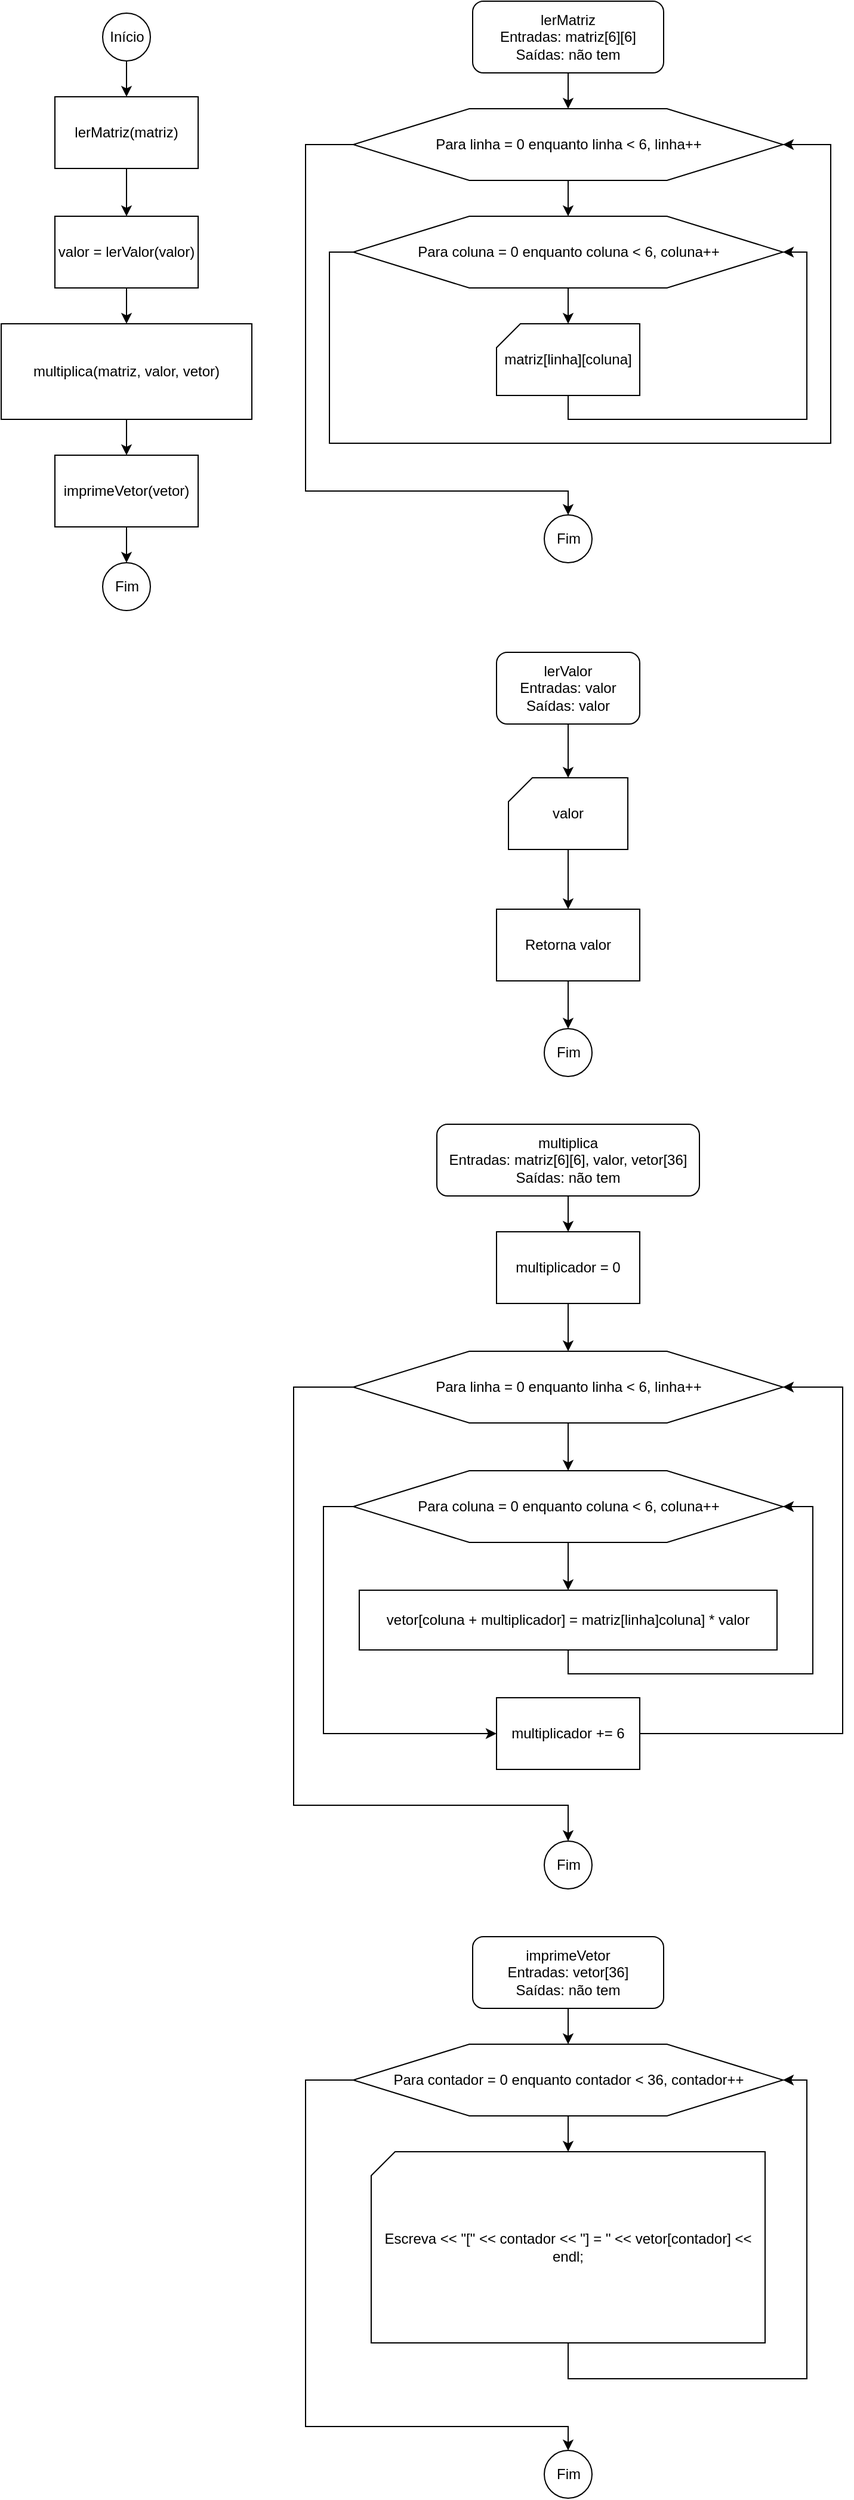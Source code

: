 <mxfile version="18.1.3" type="device"><diagram id="voo5FPVXTgfVP6Dc88ex" name="Página-1"><mxGraphModel dx="1533" dy="719" grid="1" gridSize="10" guides="1" tooltips="1" connect="1" arrows="1" fold="1" page="1" pageScale="1" pageWidth="827" pageHeight="1169" math="0" shadow="0"><root><mxCell id="0"/><mxCell id="1" parent="0"/><mxCell id="nMNEo0Iequ8J2Bggn4nm-6" value="" style="edgeStyle=orthogonalEdgeStyle;rounded=0;orthogonalLoop=1;jettySize=auto;html=1;" edge="1" parent="1" source="GFItXE_Qg5DVVTr2wx4j-1" target="nMNEo0Iequ8J2Bggn4nm-1"><mxGeometry relative="1" as="geometry"/></mxCell><mxCell id="GFItXE_Qg5DVVTr2wx4j-1" value="Início" style="verticalLabelPosition=middle;verticalAlign=middle;html=1;shape=mxgraph.flowchart.on-page_reference;labelPosition=center;align=center;" parent="1" vertex="1"><mxGeometry x="60" y="20" width="40" height="40" as="geometry"/></mxCell><mxCell id="nMNEo0Iequ8J2Bggn4nm-7" value="" style="edgeStyle=orthogonalEdgeStyle;rounded=0;orthogonalLoop=1;jettySize=auto;html=1;" edge="1" parent="1" source="nMNEo0Iequ8J2Bggn4nm-1" target="nMNEo0Iequ8J2Bggn4nm-2"><mxGeometry relative="1" as="geometry"/></mxCell><mxCell id="nMNEo0Iequ8J2Bggn4nm-1" value="lerMatriz(matriz)" style="rounded=0;whiteSpace=wrap;html=1;" vertex="1" parent="1"><mxGeometry x="20" y="90" width="120" height="60" as="geometry"/></mxCell><mxCell id="nMNEo0Iequ8J2Bggn4nm-8" value="" style="edgeStyle=orthogonalEdgeStyle;rounded=0;orthogonalLoop=1;jettySize=auto;html=1;" edge="1" parent="1" source="nMNEo0Iequ8J2Bggn4nm-2" target="nMNEo0Iequ8J2Bggn4nm-3"><mxGeometry relative="1" as="geometry"/></mxCell><mxCell id="nMNEo0Iequ8J2Bggn4nm-2" value="valor = lerValor(valor)" style="rounded=0;whiteSpace=wrap;html=1;" vertex="1" parent="1"><mxGeometry x="20" y="190" width="120" height="60" as="geometry"/></mxCell><mxCell id="nMNEo0Iequ8J2Bggn4nm-9" value="" style="edgeStyle=orthogonalEdgeStyle;rounded=0;orthogonalLoop=1;jettySize=auto;html=1;" edge="1" parent="1" source="nMNEo0Iequ8J2Bggn4nm-3" target="nMNEo0Iequ8J2Bggn4nm-4"><mxGeometry relative="1" as="geometry"/></mxCell><mxCell id="nMNEo0Iequ8J2Bggn4nm-3" value="multiplica(matriz, valor, vetor)" style="rounded=0;whiteSpace=wrap;html=1;" vertex="1" parent="1"><mxGeometry x="-25" y="280" width="210" height="80" as="geometry"/></mxCell><mxCell id="nMNEo0Iequ8J2Bggn4nm-10" value="" style="edgeStyle=orthogonalEdgeStyle;rounded=0;orthogonalLoop=1;jettySize=auto;html=1;" edge="1" parent="1" source="nMNEo0Iequ8J2Bggn4nm-4" target="nMNEo0Iequ8J2Bggn4nm-5"><mxGeometry relative="1" as="geometry"/></mxCell><mxCell id="nMNEo0Iequ8J2Bggn4nm-4" value="imprimeVetor(vetor)" style="rounded=0;whiteSpace=wrap;html=1;" vertex="1" parent="1"><mxGeometry x="20" y="390" width="120" height="60" as="geometry"/></mxCell><mxCell id="nMNEo0Iequ8J2Bggn4nm-5" value="Fim" style="verticalLabelPosition=middle;verticalAlign=middle;html=1;shape=mxgraph.flowchart.on-page_reference;labelPosition=center;align=center;" vertex="1" parent="1"><mxGeometry x="60" y="480" width="40" height="40" as="geometry"/></mxCell><mxCell id="nMNEo0Iequ8J2Bggn4nm-15" value="" style="edgeStyle=orthogonalEdgeStyle;rounded=0;orthogonalLoop=1;jettySize=auto;html=1;" edge="1" parent="1" source="nMNEo0Iequ8J2Bggn4nm-11" target="nMNEo0Iequ8J2Bggn4nm-12"><mxGeometry relative="1" as="geometry"/></mxCell><mxCell id="nMNEo0Iequ8J2Bggn4nm-11" value="lerMatriz&lt;br&gt;Entradas: matriz[6][6]&lt;br&gt;Saídas: não tem" style="rounded=1;whiteSpace=wrap;html=1;" vertex="1" parent="1"><mxGeometry x="370" y="10" width="160" height="60" as="geometry"/></mxCell><mxCell id="nMNEo0Iequ8J2Bggn4nm-16" value="" style="edgeStyle=orthogonalEdgeStyle;rounded=0;orthogonalLoop=1;jettySize=auto;html=1;" edge="1" parent="1" source="nMNEo0Iequ8J2Bggn4nm-12" target="nMNEo0Iequ8J2Bggn4nm-13"><mxGeometry relative="1" as="geometry"/></mxCell><mxCell id="nMNEo0Iequ8J2Bggn4nm-21" style="edgeStyle=orthogonalEdgeStyle;rounded=0;orthogonalLoop=1;jettySize=auto;html=1;" edge="1" parent="1" source="nMNEo0Iequ8J2Bggn4nm-12" target="nMNEo0Iequ8J2Bggn4nm-20"><mxGeometry relative="1" as="geometry"><Array as="points"><mxPoint x="230" y="130"/><mxPoint x="230" y="420"/><mxPoint x="450" y="420"/></Array></mxGeometry></mxCell><mxCell id="nMNEo0Iequ8J2Bggn4nm-12" value="Para linha = 0 enquanto linha &amp;lt; 6, linha++" style="verticalLabelPosition=middle;verticalAlign=middle;html=1;shape=hexagon;perimeter=hexagonPerimeter2;arcSize=6;size=0.27;labelPosition=center;align=center;" vertex="1" parent="1"><mxGeometry x="270" y="100" width="360" height="60" as="geometry"/></mxCell><mxCell id="nMNEo0Iequ8J2Bggn4nm-17" value="" style="edgeStyle=orthogonalEdgeStyle;rounded=0;orthogonalLoop=1;jettySize=auto;html=1;" edge="1" parent="1" source="nMNEo0Iequ8J2Bggn4nm-13" target="nMNEo0Iequ8J2Bggn4nm-14"><mxGeometry relative="1" as="geometry"/></mxCell><mxCell id="nMNEo0Iequ8J2Bggn4nm-19" style="edgeStyle=orthogonalEdgeStyle;rounded=0;orthogonalLoop=1;jettySize=auto;html=1;entryX=1;entryY=0.5;entryDx=0;entryDy=0;" edge="1" parent="1" source="nMNEo0Iequ8J2Bggn4nm-13" target="nMNEo0Iequ8J2Bggn4nm-12"><mxGeometry relative="1" as="geometry"><Array as="points"><mxPoint x="250" y="220"/><mxPoint x="250" y="380"/><mxPoint x="670" y="380"/><mxPoint x="670" y="130"/></Array></mxGeometry></mxCell><mxCell id="nMNEo0Iequ8J2Bggn4nm-13" value="Para coluna = 0 enquanto coluna &amp;lt; 6, coluna++" style="verticalLabelPosition=middle;verticalAlign=middle;html=1;shape=hexagon;perimeter=hexagonPerimeter2;arcSize=6;size=0.27;labelPosition=center;align=center;" vertex="1" parent="1"><mxGeometry x="270" y="190" width="360" height="60" as="geometry"/></mxCell><mxCell id="nMNEo0Iequ8J2Bggn4nm-18" style="edgeStyle=orthogonalEdgeStyle;rounded=0;orthogonalLoop=1;jettySize=auto;html=1;entryX=1;entryY=0.5;entryDx=0;entryDy=0;" edge="1" parent="1" source="nMNEo0Iequ8J2Bggn4nm-14" target="nMNEo0Iequ8J2Bggn4nm-13"><mxGeometry relative="1" as="geometry"><Array as="points"><mxPoint x="450" y="360"/><mxPoint x="650" y="360"/><mxPoint x="650" y="220"/></Array></mxGeometry></mxCell><mxCell id="nMNEo0Iequ8J2Bggn4nm-14" value="matriz[linha][coluna]" style="verticalLabelPosition=middle;verticalAlign=middle;html=1;shape=card;whiteSpace=wrap;size=20;arcSize=12;labelPosition=center;align=center;" vertex="1" parent="1"><mxGeometry x="390" y="280" width="120" height="60" as="geometry"/></mxCell><mxCell id="nMNEo0Iequ8J2Bggn4nm-20" value="Fim" style="verticalLabelPosition=middle;verticalAlign=middle;html=1;shape=mxgraph.flowchart.on-page_reference;labelPosition=center;align=center;" vertex="1" parent="1"><mxGeometry x="430" y="440" width="40" height="40" as="geometry"/></mxCell><mxCell id="nMNEo0Iequ8J2Bggn4nm-28" value="" style="edgeStyle=orthogonalEdgeStyle;rounded=0;orthogonalLoop=1;jettySize=auto;html=1;" edge="1" parent="1" source="nMNEo0Iequ8J2Bggn4nm-24" target="nMNEo0Iequ8J2Bggn4nm-25"><mxGeometry relative="1" as="geometry"/></mxCell><mxCell id="nMNEo0Iequ8J2Bggn4nm-24" value="lerValor&lt;br&gt;Entradas: valor&lt;br&gt;Saídas: valor" style="rounded=1;whiteSpace=wrap;html=1;" vertex="1" parent="1"><mxGeometry x="390" y="555" width="120" height="60" as="geometry"/></mxCell><mxCell id="nMNEo0Iequ8J2Bggn4nm-29" value="" style="edgeStyle=orthogonalEdgeStyle;rounded=0;orthogonalLoop=1;jettySize=auto;html=1;" edge="1" parent="1" source="nMNEo0Iequ8J2Bggn4nm-25" target="nMNEo0Iequ8J2Bggn4nm-26"><mxGeometry relative="1" as="geometry"/></mxCell><mxCell id="nMNEo0Iequ8J2Bggn4nm-25" value="valor" style="verticalLabelPosition=middle;verticalAlign=middle;html=1;shape=card;whiteSpace=wrap;size=20;arcSize=12;labelPosition=center;align=center;" vertex="1" parent="1"><mxGeometry x="400" y="660" width="100" height="60" as="geometry"/></mxCell><mxCell id="nMNEo0Iequ8J2Bggn4nm-30" value="" style="edgeStyle=orthogonalEdgeStyle;rounded=0;orthogonalLoop=1;jettySize=auto;html=1;" edge="1" parent="1" source="nMNEo0Iequ8J2Bggn4nm-26" target="nMNEo0Iequ8J2Bggn4nm-27"><mxGeometry relative="1" as="geometry"/></mxCell><mxCell id="nMNEo0Iequ8J2Bggn4nm-26" value="Retorna valor" style="rounded=0;whiteSpace=wrap;html=1;" vertex="1" parent="1"><mxGeometry x="390" y="770" width="120" height="60" as="geometry"/></mxCell><mxCell id="nMNEo0Iequ8J2Bggn4nm-27" value="Fim" style="verticalLabelPosition=middle;verticalAlign=middle;html=1;shape=mxgraph.flowchart.on-page_reference;labelPosition=center;align=center;" vertex="1" parent="1"><mxGeometry x="430" y="870" width="40" height="40" as="geometry"/></mxCell><mxCell id="nMNEo0Iequ8J2Bggn4nm-45" value="" style="edgeStyle=orthogonalEdgeStyle;rounded=0;orthogonalLoop=1;jettySize=auto;html=1;" edge="1" parent="1" source="nMNEo0Iequ8J2Bggn4nm-31" target="nMNEo0Iequ8J2Bggn4nm-44"><mxGeometry relative="1" as="geometry"/></mxCell><mxCell id="nMNEo0Iequ8J2Bggn4nm-31" value="multiplica&lt;br&gt;Entradas: matriz[6][6], valor, vetor[36]&lt;br&gt;Saídas: não tem" style="rounded=1;whiteSpace=wrap;html=1;" vertex="1" parent="1"><mxGeometry x="340" y="950" width="220" height="60" as="geometry"/></mxCell><mxCell id="nMNEo0Iequ8J2Bggn4nm-43" value="" style="edgeStyle=orthogonalEdgeStyle;rounded=0;orthogonalLoop=1;jettySize=auto;html=1;" edge="1" parent="1" source="nMNEo0Iequ8J2Bggn4nm-33" target="nMNEo0Iequ8J2Bggn4nm-34"><mxGeometry relative="1" as="geometry"/></mxCell><mxCell id="nMNEo0Iequ8J2Bggn4nm-50" style="edgeStyle=orthogonalEdgeStyle;rounded=0;orthogonalLoop=1;jettySize=auto;html=1;entryX=0.5;entryY=0;entryDx=0;entryDy=0;entryPerimeter=0;" edge="1" parent="1" source="nMNEo0Iequ8J2Bggn4nm-33" target="nMNEo0Iequ8J2Bggn4nm-49"><mxGeometry relative="1" as="geometry"><Array as="points"><mxPoint x="220" y="1170"/><mxPoint x="220" y="1520"/><mxPoint x="450" y="1520"/></Array></mxGeometry></mxCell><mxCell id="nMNEo0Iequ8J2Bggn4nm-33" value="Para linha = 0 enquanto linha &amp;lt; 6, linha++" style="verticalLabelPosition=middle;verticalAlign=middle;html=1;shape=hexagon;perimeter=hexagonPerimeter2;arcSize=6;size=0.27;labelPosition=center;align=center;" vertex="1" parent="1"><mxGeometry x="270" y="1140" width="360" height="60" as="geometry"/></mxCell><mxCell id="nMNEo0Iequ8J2Bggn4nm-39" value="" style="edgeStyle=orthogonalEdgeStyle;rounded=0;orthogonalLoop=1;jettySize=auto;html=1;" edge="1" parent="1" source="nMNEo0Iequ8J2Bggn4nm-34" target="nMNEo0Iequ8J2Bggn4nm-36"><mxGeometry relative="1" as="geometry"/></mxCell><mxCell id="nMNEo0Iequ8J2Bggn4nm-42" style="edgeStyle=orthogonalEdgeStyle;rounded=0;orthogonalLoop=1;jettySize=auto;html=1;" edge="1" parent="1" source="nMNEo0Iequ8J2Bggn4nm-34" target="nMNEo0Iequ8J2Bggn4nm-41"><mxGeometry relative="1" as="geometry"><Array as="points"><mxPoint x="245" y="1270"/><mxPoint x="245" y="1460"/></Array></mxGeometry></mxCell><mxCell id="nMNEo0Iequ8J2Bggn4nm-34" value="Para coluna = 0 enquanto coluna &amp;lt; 6, coluna++" style="verticalLabelPosition=middle;verticalAlign=middle;html=1;shape=hexagon;perimeter=hexagonPerimeter2;arcSize=6;size=0.27;labelPosition=center;align=center;" vertex="1" parent="1"><mxGeometry x="270" y="1240" width="360" height="60" as="geometry"/></mxCell><mxCell id="nMNEo0Iequ8J2Bggn4nm-40" style="edgeStyle=orthogonalEdgeStyle;rounded=0;orthogonalLoop=1;jettySize=auto;html=1;entryX=1;entryY=0.5;entryDx=0;entryDy=0;" edge="1" parent="1" source="nMNEo0Iequ8J2Bggn4nm-36" target="nMNEo0Iequ8J2Bggn4nm-34"><mxGeometry relative="1" as="geometry"><mxPoint x="450" y="1400" as="sourcePoint"/><Array as="points"><mxPoint x="450" y="1410"/><mxPoint x="655" y="1410"/><mxPoint x="655" y="1270"/></Array></mxGeometry></mxCell><mxCell id="nMNEo0Iequ8J2Bggn4nm-36" value="vetor[coluna + multiplicador] = matriz[linha]coluna] * valor" style="rounded=0;whiteSpace=wrap;html=1;" vertex="1" parent="1"><mxGeometry x="275" y="1340" width="350" height="50" as="geometry"/></mxCell><mxCell id="nMNEo0Iequ8J2Bggn4nm-48" style="edgeStyle=orthogonalEdgeStyle;rounded=0;orthogonalLoop=1;jettySize=auto;html=1;entryX=1;entryY=0.5;entryDx=0;entryDy=0;" edge="1" parent="1" source="nMNEo0Iequ8J2Bggn4nm-41" target="nMNEo0Iequ8J2Bggn4nm-33"><mxGeometry relative="1" as="geometry"><Array as="points"><mxPoint x="680" y="1460"/><mxPoint x="680" y="1170"/></Array></mxGeometry></mxCell><mxCell id="nMNEo0Iequ8J2Bggn4nm-41" value="multiplicador += 6" style="rounded=0;whiteSpace=wrap;html=1;" vertex="1" parent="1"><mxGeometry x="390" y="1430" width="120" height="60" as="geometry"/></mxCell><mxCell id="nMNEo0Iequ8J2Bggn4nm-47" value="" style="edgeStyle=orthogonalEdgeStyle;rounded=0;orthogonalLoop=1;jettySize=auto;html=1;" edge="1" parent="1" source="nMNEo0Iequ8J2Bggn4nm-44" target="nMNEo0Iequ8J2Bggn4nm-33"><mxGeometry relative="1" as="geometry"/></mxCell><mxCell id="nMNEo0Iequ8J2Bggn4nm-44" value="multiplicador = 0" style="rounded=0;whiteSpace=wrap;html=1;" vertex="1" parent="1"><mxGeometry x="390" y="1040" width="120" height="60" as="geometry"/></mxCell><mxCell id="nMNEo0Iequ8J2Bggn4nm-49" value="Fim" style="verticalLabelPosition=middle;verticalAlign=middle;html=1;shape=mxgraph.flowchart.on-page_reference;labelPosition=center;align=center;" vertex="1" parent="1"><mxGeometry x="430" y="1550" width="40" height="40" as="geometry"/></mxCell><mxCell id="nMNEo0Iequ8J2Bggn4nm-51" value="" style="edgeStyle=orthogonalEdgeStyle;rounded=0;orthogonalLoop=1;jettySize=auto;html=1;" edge="1" parent="1" source="nMNEo0Iequ8J2Bggn4nm-52" target="nMNEo0Iequ8J2Bggn4nm-55"><mxGeometry relative="1" as="geometry"/></mxCell><mxCell id="nMNEo0Iequ8J2Bggn4nm-52" value="imprimeVetor&lt;br&gt;Entradas: vetor[36]&lt;br&gt;Saídas: não tem" style="rounded=1;whiteSpace=wrap;html=1;" vertex="1" parent="1"><mxGeometry x="370" y="1630" width="160" height="60" as="geometry"/></mxCell><mxCell id="nMNEo0Iequ8J2Bggn4nm-54" style="edgeStyle=orthogonalEdgeStyle;rounded=0;orthogonalLoop=1;jettySize=auto;html=1;" edge="1" parent="1" source="nMNEo0Iequ8J2Bggn4nm-55" target="nMNEo0Iequ8J2Bggn4nm-61"><mxGeometry relative="1" as="geometry"><Array as="points"><mxPoint x="230" y="1750"/><mxPoint x="230" y="2040"/><mxPoint x="450" y="2040"/></Array></mxGeometry></mxCell><mxCell id="nMNEo0Iequ8J2Bggn4nm-62" value="" style="edgeStyle=orthogonalEdgeStyle;rounded=0;orthogonalLoop=1;jettySize=auto;html=1;" edge="1" parent="1" source="nMNEo0Iequ8J2Bggn4nm-55" target="nMNEo0Iequ8J2Bggn4nm-60"><mxGeometry relative="1" as="geometry"/></mxCell><mxCell id="nMNEo0Iequ8J2Bggn4nm-55" value="Para contador = 0 enquanto contador &amp;lt; 36, contador++" style="verticalLabelPosition=middle;verticalAlign=middle;html=1;shape=hexagon;perimeter=hexagonPerimeter2;arcSize=6;size=0.27;labelPosition=center;align=center;" vertex="1" parent="1"><mxGeometry x="270" y="1720" width="360" height="60" as="geometry"/></mxCell><mxCell id="nMNEo0Iequ8J2Bggn4nm-63" style="edgeStyle=orthogonalEdgeStyle;rounded=0;orthogonalLoop=1;jettySize=auto;html=1;entryX=1;entryY=0.5;entryDx=0;entryDy=0;" edge="1" parent="1" source="nMNEo0Iequ8J2Bggn4nm-60" target="nMNEo0Iequ8J2Bggn4nm-55"><mxGeometry relative="1" as="geometry"><Array as="points"><mxPoint x="450" y="2000"/><mxPoint x="650" y="2000"/><mxPoint x="650" y="1750"/></Array></mxGeometry></mxCell><mxCell id="nMNEo0Iequ8J2Bggn4nm-60" value="Escreva &amp;lt;&amp;lt; &quot;[&quot; &amp;lt;&amp;lt; contador &amp;lt;&amp;lt; &quot;] = &quot; &amp;lt;&amp;lt; vetor[contador] &amp;lt;&amp;lt; endl;" style="verticalLabelPosition=middle;verticalAlign=middle;html=1;shape=card;whiteSpace=wrap;size=20;arcSize=12;labelPosition=center;align=center;" vertex="1" parent="1"><mxGeometry x="285" y="1810" width="330" height="160" as="geometry"/></mxCell><mxCell id="nMNEo0Iequ8J2Bggn4nm-61" value="Fim" style="verticalLabelPosition=middle;verticalAlign=middle;html=1;shape=mxgraph.flowchart.on-page_reference;labelPosition=center;align=center;" vertex="1" parent="1"><mxGeometry x="430" y="2060" width="40" height="40" as="geometry"/></mxCell></root></mxGraphModel></diagram></mxfile>
